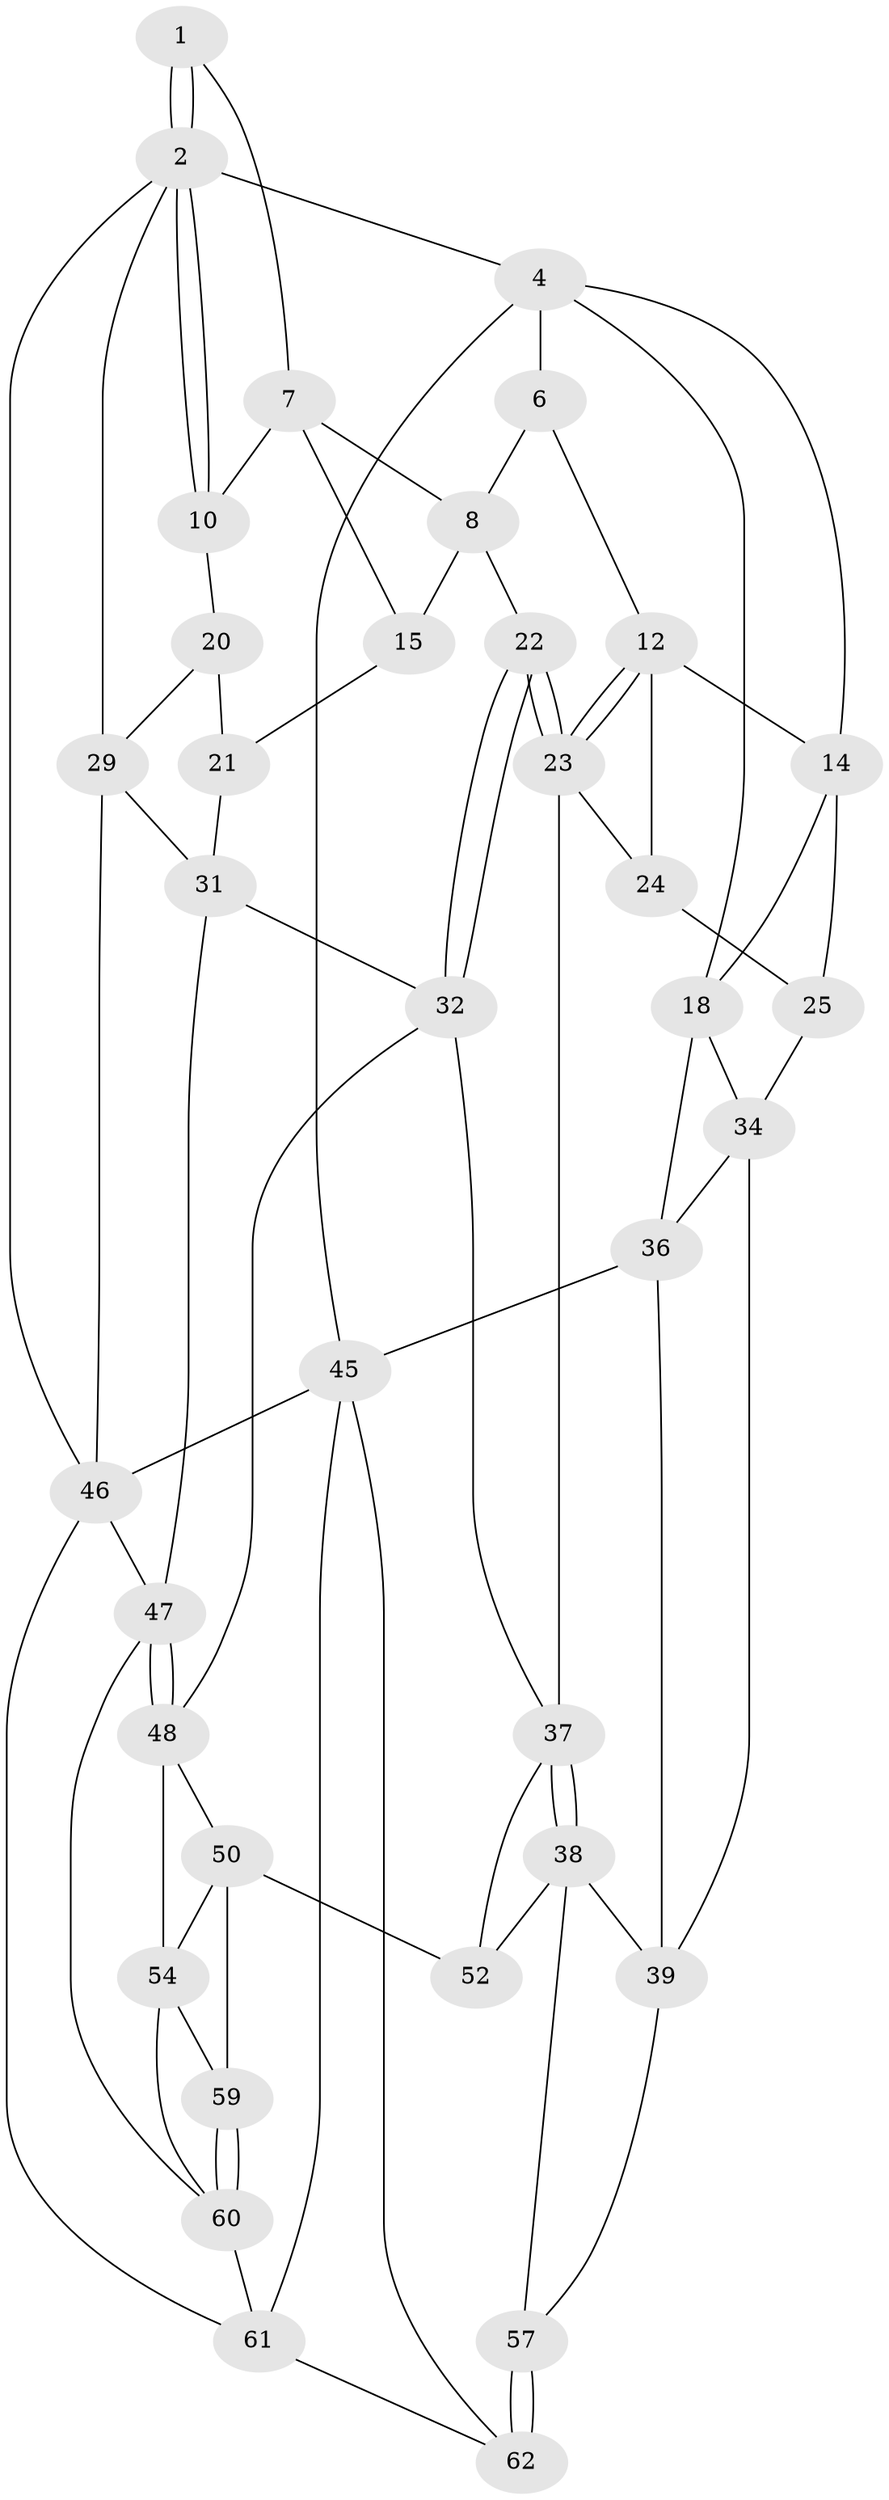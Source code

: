 // original degree distribution, {3: 0.029411764705882353, 6: 0.23529411764705882, 5: 0.47058823529411764, 4: 0.2647058823529412}
// Generated by graph-tools (version 1.1) at 2025/42/03/06/25 10:42:27]
// undirected, 37 vertices, 78 edges
graph export_dot {
graph [start="1"]
  node [color=gray90,style=filled];
  1 [pos="+0.7069167285423578+0"];
  2 [pos="+1+0",super="+3"];
  4 [pos="+0+0",super="+5"];
  6 [pos="+0.4317677719134742+0",super="+9"];
  7 [pos="+0.675320135447292+0.023435717490199678",super="+11"];
  8 [pos="+0.5247272261959114+0.13362309785218518",super="+16"];
  10 [pos="+0.78262351551751+0.13880769394267192"];
  12 [pos="+0.4608539430484262+0.12846133402502158",super="+13"];
  14 [pos="+0.2008063550351743+0.13250926140523184",super="+17"];
  15 [pos="+0.7186657411783992+0.2203264048347253"];
  18 [pos="+0.039667444017204526+0.29361676353797406",super="+19"];
  20 [pos="+0.9681796904548586+0.2204389711930938",super="+28"];
  21 [pos="+0.7339851380317015+0.23233573891381878",super="+30"];
  22 [pos="+0.5676015672263169+0.43099080636991005"];
  23 [pos="+0.49412524190501383+0.40163921175297496",super="+26"];
  24 [pos="+0.29249185315720844+0.25576043534032816",super="+27"];
  25 [pos="+0.1724446892642705+0.3195662577409103",super="+33"];
  29 [pos="+1+0.09375214667534391",super="+40"];
  31 [pos="+0.8510497728787789+0.4800549065359449",super="+41"];
  32 [pos="+0.5800255892313486+0.44926842019502494",super="+42"];
  34 [pos="+0.1305133256405295+0.4132958302778026",super="+35"];
  36 [pos="+0+0.501346360813524",super="+44"];
  37 [pos="+0.28878702342562734+0.5681095060184271",super="+43"];
  38 [pos="+0.2569505255653447+0.6017897811357191",super="+53"];
  39 [pos="+0.22952187075889063+0.6002404400009076",super="+56"];
  45 [pos="+0+1",super="+66"];
  46 [pos="+1+1",super="+67"];
  47 [pos="+0.918303735636225+0.6822613318165386",super="+64"];
  48 [pos="+0.8248452661958194+0.6793308165933258",super="+49"];
  50 [pos="+0.5921230887942186+0.6284734273434339",super="+51"];
  52 [pos="+0.39949581783348165+0.7458074280331113"];
  54 [pos="+0.6129854673102303+0.7847342242496368",super="+55"];
  57 [pos="+0.2657687820792483+0.7874694994212247",super="+58"];
  59 [pos="+0.4214566176837264+0.772724387143273"];
  60 [pos="+0.45327867733218946+0.8706159942180852",super="+63"];
  61 [pos="+0.3044471917037031+0.9111752757591354",super="+68"];
  62 [pos="+0.2661211798487957+0.8945118694735812",super="+65"];
  1 -- 2;
  1 -- 2;
  1 -- 7;
  2 -- 10;
  2 -- 10;
  2 -- 4;
  2 -- 29;
  2 -- 46;
  4 -- 45;
  4 -- 18;
  4 -- 6;
  4 -- 14;
  6 -- 8;
  6 -- 12;
  7 -- 8;
  7 -- 10;
  7 -- 15;
  8 -- 22;
  8 -- 15;
  10 -- 20;
  12 -- 23;
  12 -- 23;
  12 -- 24;
  12 -- 14;
  14 -- 25;
  14 -- 18;
  15 -- 21;
  18 -- 34;
  18 -- 36;
  20 -- 21 [weight=2];
  20 -- 29;
  21 -- 31;
  22 -- 23;
  22 -- 23;
  22 -- 32;
  22 -- 32;
  23 -- 24;
  23 -- 37;
  24 -- 25 [weight=2];
  25 -- 34;
  29 -- 46;
  29 -- 31;
  31 -- 32;
  31 -- 47;
  32 -- 37;
  32 -- 48;
  34 -- 36;
  34 -- 39;
  36 -- 45;
  36 -- 39;
  37 -- 38;
  37 -- 38;
  37 -- 52;
  38 -- 39;
  38 -- 57;
  38 -- 52;
  39 -- 57;
  45 -- 46;
  45 -- 61;
  45 -- 62;
  46 -- 61;
  46 -- 47;
  47 -- 48;
  47 -- 48;
  47 -- 60;
  48 -- 54;
  48 -- 50;
  50 -- 59;
  50 -- 52;
  50 -- 54;
  54 -- 60;
  54 -- 59;
  57 -- 62 [weight=2];
  57 -- 62;
  59 -- 60;
  59 -- 60;
  60 -- 61;
  61 -- 62;
}
